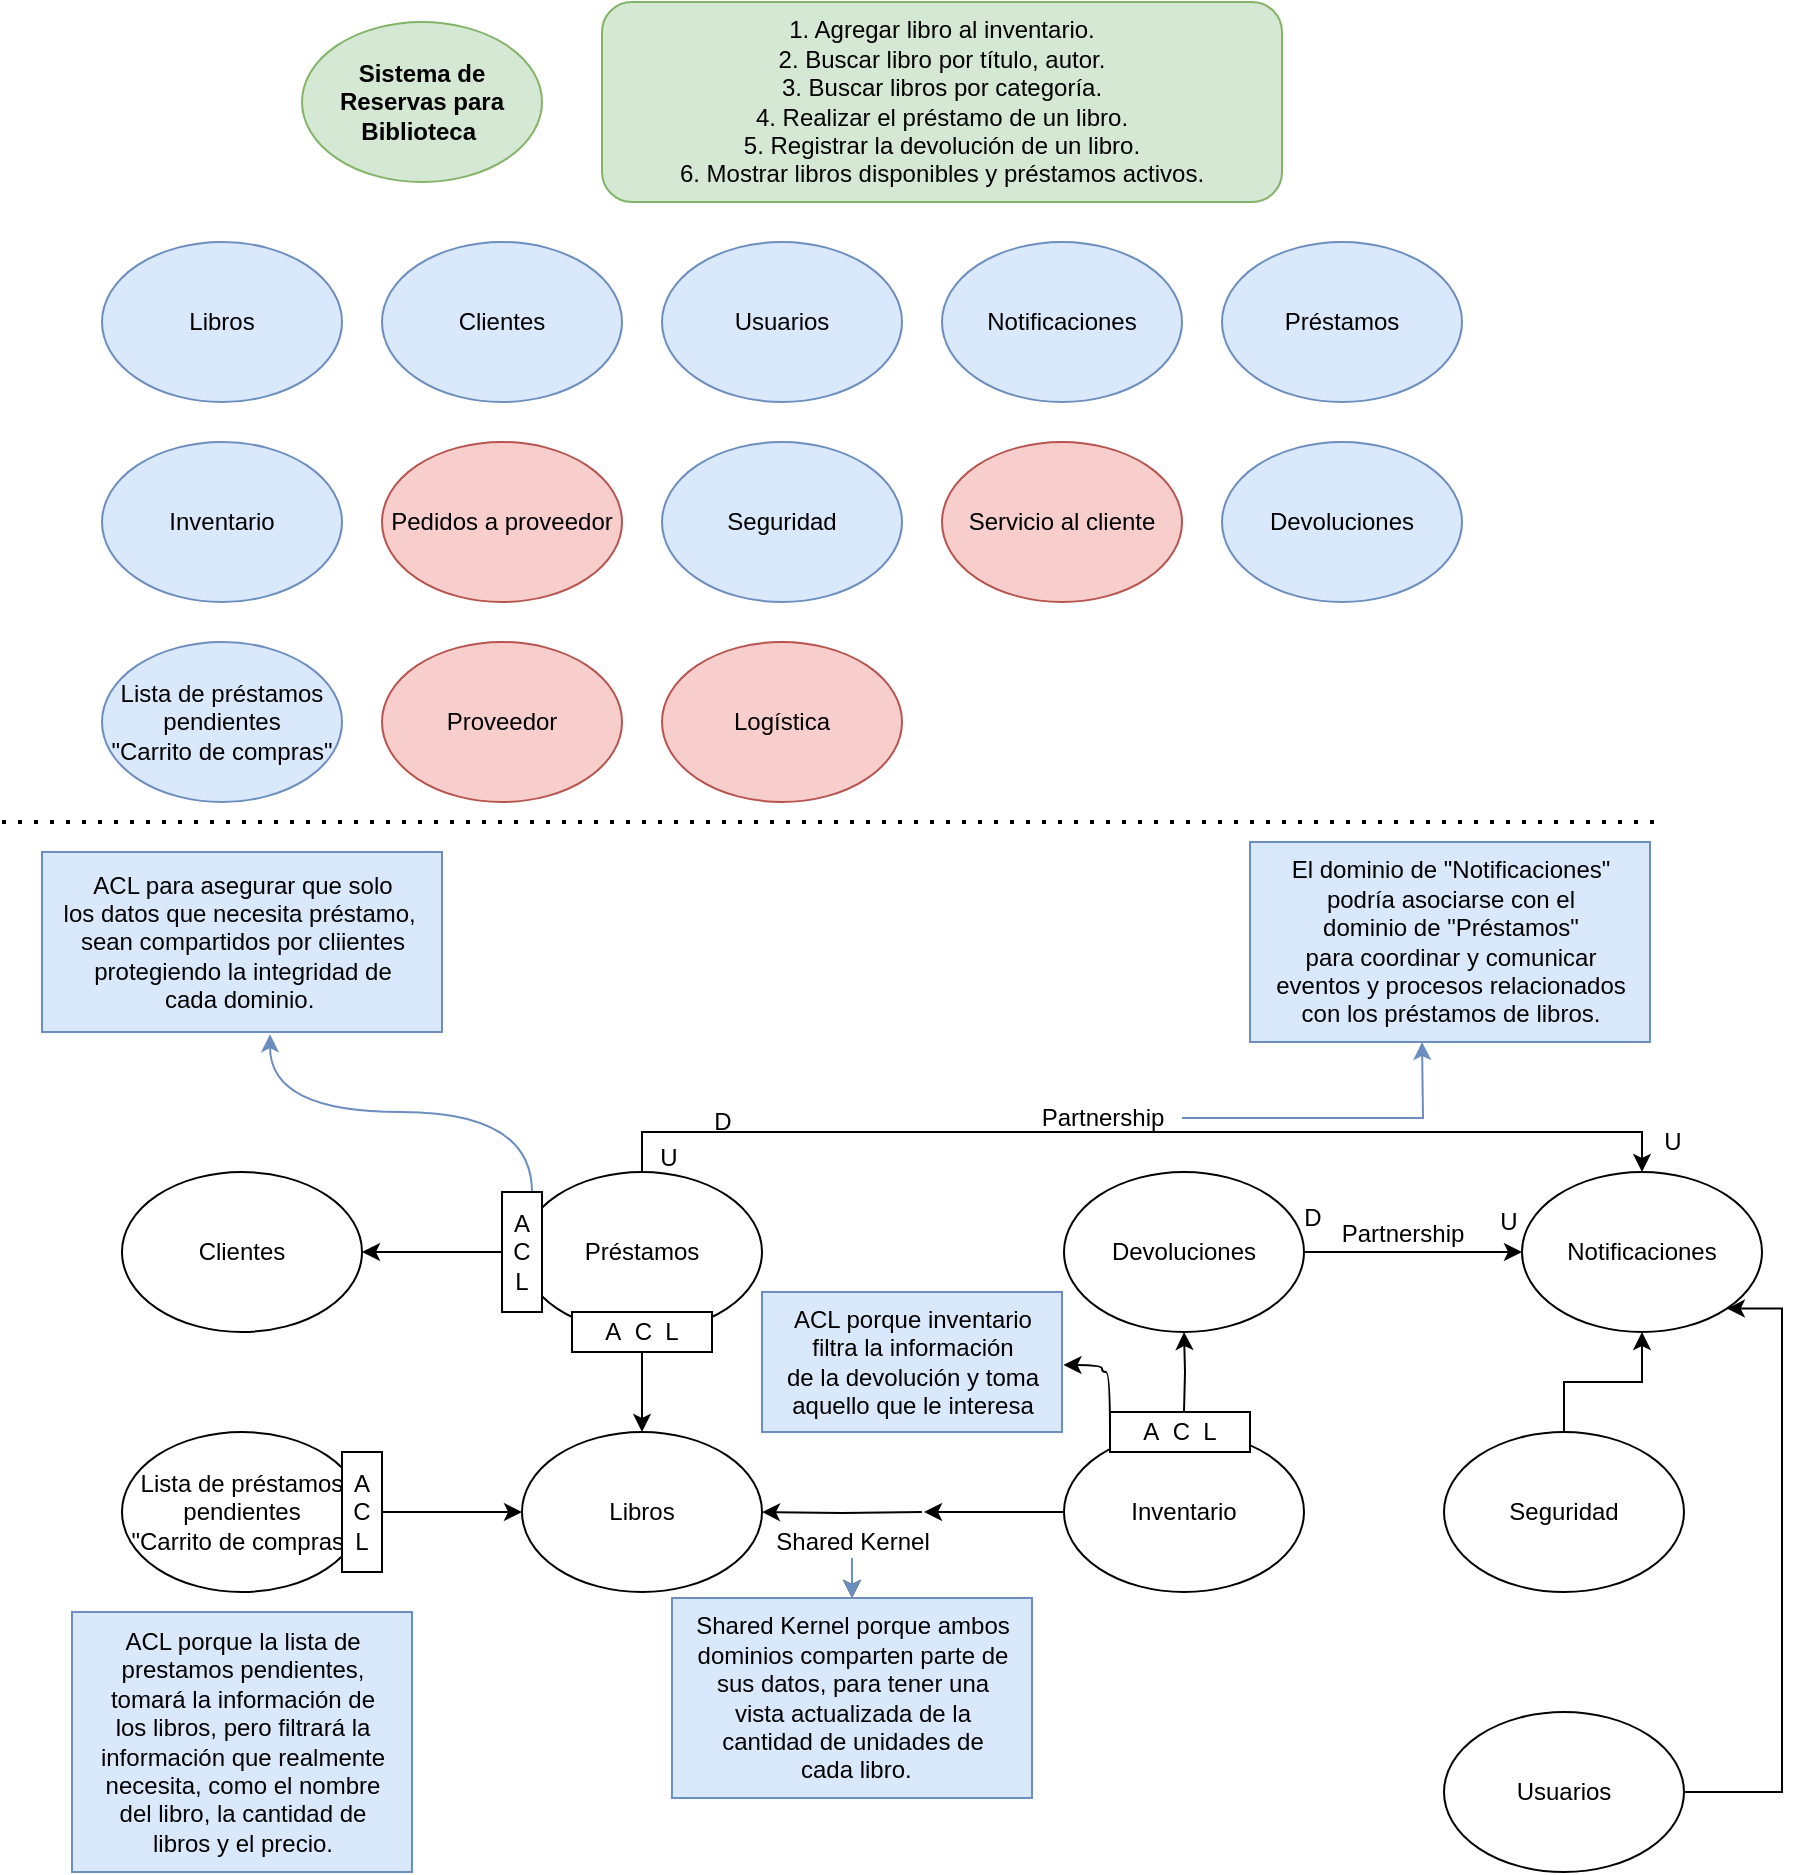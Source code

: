 <mxfile version="21.6.8" type="github" pages="2">
  <diagram name="Modelado estratégico" id="8NP3AdUZ_DkiwLjYIJoB">
    <mxGraphModel dx="1050" dy="534" grid="1" gridSize="10" guides="1" tooltips="1" connect="1" arrows="1" fold="1" page="1" pageScale="1" pageWidth="850" pageHeight="1100" math="0" shadow="0">
      <root>
        <mxCell id="0" />
        <mxCell id="1" parent="0" />
        <mxCell id="hWaTpJQsUfpoI2xFxVlj-1" value="&lt;b&gt;Sistema de Reservas para Biblioteca&amp;nbsp;&lt;/b&gt;" style="ellipse;whiteSpace=wrap;html=1;fillColor=#d5e8d4;strokeColor=#82b366;" parent="1" vertex="1">
          <mxGeometry x="160" y="20" width="120" height="80" as="geometry" />
        </mxCell>
        <mxCell id="hWaTpJQsUfpoI2xFxVlj-2" value="Libros" style="ellipse;whiteSpace=wrap;html=1;fillColor=#dae8fc;strokeColor=#6c8ebf;" parent="1" vertex="1">
          <mxGeometry x="60" y="130" width="120" height="80" as="geometry" />
        </mxCell>
        <mxCell id="hWaTpJQsUfpoI2xFxVlj-3" value="Clientes" style="ellipse;whiteSpace=wrap;html=1;fillColor=#dae8fc;strokeColor=#6c8ebf;" parent="1" vertex="1">
          <mxGeometry x="200" y="130" width="120" height="80" as="geometry" />
        </mxCell>
        <mxCell id="hWaTpJQsUfpoI2xFxVlj-4" value="Usuarios" style="ellipse;whiteSpace=wrap;html=1;fillColor=#dae8fc;strokeColor=#6c8ebf;" parent="1" vertex="1">
          <mxGeometry x="340" y="130" width="120" height="80" as="geometry" />
        </mxCell>
        <mxCell id="hWaTpJQsUfpoI2xFxVlj-5" value="Notificaciones" style="ellipse;whiteSpace=wrap;html=1;fillColor=#dae8fc;strokeColor=#6c8ebf;" parent="1" vertex="1">
          <mxGeometry x="480" y="130" width="120" height="80" as="geometry" />
        </mxCell>
        <mxCell id="hWaTpJQsUfpoI2xFxVlj-6" value="Préstamos" style="ellipse;whiteSpace=wrap;html=1;fillColor=#dae8fc;strokeColor=#6c8ebf;" parent="1" vertex="1">
          <mxGeometry x="620" y="130" width="120" height="80" as="geometry" />
        </mxCell>
        <mxCell id="hWaTpJQsUfpoI2xFxVlj-7" value="Inventario" style="ellipse;whiteSpace=wrap;html=1;fillColor=#dae8fc;strokeColor=#6c8ebf;" parent="1" vertex="1">
          <mxGeometry x="60" y="230" width="120" height="80" as="geometry" />
        </mxCell>
        <mxCell id="hWaTpJQsUfpoI2xFxVlj-8" value="Pedidos a proveedor" style="ellipse;whiteSpace=wrap;html=1;fillColor=#f8cecc;strokeColor=#b85450;" parent="1" vertex="1">
          <mxGeometry x="200" y="230" width="120" height="80" as="geometry" />
        </mxCell>
        <mxCell id="hWaTpJQsUfpoI2xFxVlj-9" value="Seguridad" style="ellipse;whiteSpace=wrap;html=1;fillColor=#dae8fc;strokeColor=#6c8ebf;" parent="1" vertex="1">
          <mxGeometry x="340" y="230" width="120" height="80" as="geometry" />
        </mxCell>
        <mxCell id="hWaTpJQsUfpoI2xFxVlj-11" value="1. Agregar libro al inventario.&lt;br&gt;2. Buscar libro por título, autor.&lt;br&gt;3. Buscar libros por categoría.&lt;br&gt;4. Realizar el préstamo de un libro.&lt;br&gt;5. Registrar la devolución de un libro.&lt;br&gt;6. Mostrar libros disponibles y préstamos activos." style="rounded=1;whiteSpace=wrap;html=1;fillColor=#d5e8d4;strokeColor=#82b366;" parent="1" vertex="1">
          <mxGeometry x="310" y="10" width="340" height="100" as="geometry" />
        </mxCell>
        <mxCell id="hWaTpJQsUfpoI2xFxVlj-12" value="Servicio al cliente" style="ellipse;whiteSpace=wrap;html=1;fillColor=#f8cecc;strokeColor=#b85450;" parent="1" vertex="1">
          <mxGeometry x="480" y="230" width="120" height="80" as="geometry" />
        </mxCell>
        <mxCell id="hWaTpJQsUfpoI2xFxVlj-13" value="" style="endArrow=none;dashed=1;html=1;dashPattern=1 3;strokeWidth=2;rounded=0;" parent="1" edge="1">
          <mxGeometry width="50" height="50" relative="1" as="geometry">
            <mxPoint x="10" y="420" as="sourcePoint" />
            <mxPoint x="840" y="420" as="targetPoint" />
            <Array as="points" />
          </mxGeometry>
        </mxCell>
        <mxCell id="hWaTpJQsUfpoI2xFxVlj-14" value="Libros" style="ellipse;whiteSpace=wrap;html=1;" parent="1" vertex="1">
          <mxGeometry x="270" y="725" width="120" height="80" as="geometry" />
        </mxCell>
        <mxCell id="hWaTpJQsUfpoI2xFxVlj-16" style="edgeStyle=orthogonalEdgeStyle;rounded=0;orthogonalLoop=1;jettySize=auto;html=1;entryX=1;entryY=0.5;entryDx=0;entryDy=0;" parent="1" target="hWaTpJQsUfpoI2xFxVlj-14" edge="1">
          <mxGeometry relative="1" as="geometry">
            <mxPoint x="470" y="765" as="sourcePoint" />
          </mxGeometry>
        </mxCell>
        <mxCell id="uPfxFNsf_GQujLF1gzZ6-29" style="edgeStyle=orthogonalEdgeStyle;rounded=0;orthogonalLoop=1;jettySize=auto;html=1;exitX=0.5;exitY=0;exitDx=0;exitDy=0;entryX=0.5;entryY=1;entryDx=0;entryDy=0;" parent="1" target="hWaTpJQsUfpoI2xFxVlj-33" edge="1">
          <mxGeometry relative="1" as="geometry">
            <mxPoint x="601" y="715" as="sourcePoint" />
          </mxGeometry>
        </mxCell>
        <mxCell id="hWaTpJQsUfpoI2xFxVlj-15" value="Inventario" style="ellipse;whiteSpace=wrap;html=1;" parent="1" vertex="1">
          <mxGeometry x="541" y="725" width="120" height="80" as="geometry" />
        </mxCell>
        <mxCell id="hWaTpJQsUfpoI2xFxVlj-17" value="Lista de préstamos pendientes&lt;br style=&quot;border-color: var(--border-color);&quot;&gt;&quot;Carrito de compras&quot;" style="ellipse;whiteSpace=wrap;html=1;fillColor=#dae8fc;strokeColor=#6c8ebf;" parent="1" vertex="1">
          <mxGeometry x="60" y="330" width="120" height="80" as="geometry" />
        </mxCell>
        <mxCell id="hWaTpJQsUfpoI2xFxVlj-19" style="edgeStyle=orthogonalEdgeStyle;rounded=0;orthogonalLoop=1;jettySize=auto;html=1;exitX=1;exitY=0.5;exitDx=0;exitDy=0;" parent="1" source="hWaTpJQsUfpoI2xFxVlj-18" target="hWaTpJQsUfpoI2xFxVlj-14" edge="1">
          <mxGeometry relative="1" as="geometry" />
        </mxCell>
        <mxCell id="hWaTpJQsUfpoI2xFxVlj-18" value="Lista de préstamos pendientes&lt;br&gt;&quot;Carrito de compras&quot;" style="ellipse;whiteSpace=wrap;html=1;" parent="1" vertex="1">
          <mxGeometry x="70" y="725" width="120" height="80" as="geometry" />
        </mxCell>
        <mxCell id="hWaTpJQsUfpoI2xFxVlj-21" style="edgeStyle=orthogonalEdgeStyle;rounded=0;orthogonalLoop=1;jettySize=auto;html=1;exitX=0.5;exitY=1;exitDx=0;exitDy=0;entryX=0.5;entryY=0;entryDx=0;entryDy=0;" parent="1" source="uPfxFNsf_GQujLF1gzZ6-24" target="hWaTpJQsUfpoI2xFxVlj-14" edge="1">
          <mxGeometry relative="1" as="geometry" />
        </mxCell>
        <mxCell id="hWaTpJQsUfpoI2xFxVlj-24" style="edgeStyle=orthogonalEdgeStyle;rounded=0;orthogonalLoop=1;jettySize=auto;html=1;exitX=0;exitY=0.5;exitDx=0;exitDy=0;entryX=1;entryY=0.5;entryDx=0;entryDy=0;" parent="1" source="uPfxFNsf_GQujLF1gzZ6-17" target="hWaTpJQsUfpoI2xFxVlj-23" edge="1">
          <mxGeometry relative="1" as="geometry">
            <mxPoint x="200" y="635" as="targetPoint" />
          </mxGeometry>
        </mxCell>
        <mxCell id="hWaTpJQsUfpoI2xFxVlj-48" style="edgeStyle=orthogonalEdgeStyle;rounded=0;orthogonalLoop=1;jettySize=auto;html=1;exitX=0.5;exitY=0;exitDx=0;exitDy=0;entryX=0.5;entryY=0;entryDx=0;entryDy=0;" parent="1" source="hWaTpJQsUfpoI2xFxVlj-20" target="hWaTpJQsUfpoI2xFxVlj-46" edge="1">
          <mxGeometry relative="1" as="geometry" />
        </mxCell>
        <mxCell id="hWaTpJQsUfpoI2xFxVlj-20" value="Préstamos" style="ellipse;whiteSpace=wrap;html=1;" parent="1" vertex="1">
          <mxGeometry x="270" y="595" width="120" height="80" as="geometry" />
        </mxCell>
        <mxCell id="hWaTpJQsUfpoI2xFxVlj-22" value="Proveedor" style="ellipse;whiteSpace=wrap;html=1;fillColor=#f8cecc;strokeColor=#b85450;" parent="1" vertex="1">
          <mxGeometry x="200" y="330" width="120" height="80" as="geometry" />
        </mxCell>
        <mxCell id="hWaTpJQsUfpoI2xFxVlj-23" value="Clientes" style="ellipse;whiteSpace=wrap;html=1;" parent="1" vertex="1">
          <mxGeometry x="70" y="595" width="120" height="80" as="geometry" />
        </mxCell>
        <mxCell id="hWaTpJQsUfpoI2xFxVlj-32" value="Devoluciones" style="ellipse;whiteSpace=wrap;html=1;fillColor=#dae8fc;strokeColor=#6c8ebf;" parent="1" vertex="1">
          <mxGeometry x="620" y="230" width="120" height="80" as="geometry" />
        </mxCell>
        <mxCell id="hWaTpJQsUfpoI2xFxVlj-47" style="edgeStyle=orthogonalEdgeStyle;rounded=0;orthogonalLoop=1;jettySize=auto;html=1;exitX=1;exitY=0.5;exitDx=0;exitDy=0;entryX=0;entryY=0.5;entryDx=0;entryDy=0;" parent="1" source="hWaTpJQsUfpoI2xFxVlj-33" target="hWaTpJQsUfpoI2xFxVlj-46" edge="1">
          <mxGeometry relative="1" as="geometry" />
        </mxCell>
        <mxCell id="hWaTpJQsUfpoI2xFxVlj-33" value="Devoluciones" style="ellipse;whiteSpace=wrap;html=1;" parent="1" vertex="1">
          <mxGeometry x="541" y="595" width="120" height="80" as="geometry" />
        </mxCell>
        <mxCell id="hWaTpJQsUfpoI2xFxVlj-46" value="Notificaciones" style="ellipse;whiteSpace=wrap;html=1;" parent="1" vertex="1">
          <mxGeometry x="770" y="595" width="120" height="80" as="geometry" />
        </mxCell>
        <mxCell id="hWaTpJQsUfpoI2xFxVlj-50" style="edgeStyle=orthogonalEdgeStyle;rounded=0;orthogonalLoop=1;jettySize=auto;html=1;exitX=0.5;exitY=0;exitDx=0;exitDy=0;entryX=0.5;entryY=1;entryDx=0;entryDy=0;" parent="1" source="hWaTpJQsUfpoI2xFxVlj-49" target="hWaTpJQsUfpoI2xFxVlj-46" edge="1">
          <mxGeometry relative="1" as="geometry" />
        </mxCell>
        <mxCell id="hWaTpJQsUfpoI2xFxVlj-49" value="Seguridad" style="ellipse;whiteSpace=wrap;html=1;" parent="1" vertex="1">
          <mxGeometry x="731" y="725" width="120" height="80" as="geometry" />
        </mxCell>
        <mxCell id="hWaTpJQsUfpoI2xFxVlj-53" style="edgeStyle=orthogonalEdgeStyle;rounded=0;orthogonalLoop=1;jettySize=auto;html=1;exitX=1;exitY=0.5;exitDx=0;exitDy=0;entryX=1;entryY=1;entryDx=0;entryDy=0;" parent="1" source="hWaTpJQsUfpoI2xFxVlj-51" target="hWaTpJQsUfpoI2xFxVlj-46" edge="1">
          <mxGeometry relative="1" as="geometry">
            <Array as="points">
              <mxPoint x="900" y="905" />
              <mxPoint x="900" y="663" />
            </Array>
          </mxGeometry>
        </mxCell>
        <mxCell id="hWaTpJQsUfpoI2xFxVlj-51" value="Usuarios" style="ellipse;whiteSpace=wrap;html=1;" parent="1" vertex="1">
          <mxGeometry x="731" y="865" width="120" height="80" as="geometry" />
        </mxCell>
        <mxCell id="uPfxFNsf_GQujLF1gzZ6-2" value="A&lt;br&gt;C&lt;br&gt;L" style="rounded=0;whiteSpace=wrap;html=1;" parent="1" vertex="1">
          <mxGeometry x="180" y="735" width="20" height="60" as="geometry" />
        </mxCell>
        <mxCell id="uPfxFNsf_GQujLF1gzZ6-4" value="ACL porque la lista de&lt;br&gt;prestamos pendientes, &lt;br&gt;tomará la información de &lt;br&gt;los libros, pero filtrará la &lt;br&gt;información que realmente &lt;br&gt;necesita, como el nombre&lt;br&gt;del libro, la cantidad de &lt;br&gt;libros y el precio." style="text;html=1;align=center;verticalAlign=middle;resizable=0;points=[];autosize=1;strokeColor=#6c8ebf;fillColor=#dae8fc;" parent="1" vertex="1">
          <mxGeometry x="45" y="815" width="170" height="130" as="geometry" />
        </mxCell>
        <mxCell id="uPfxFNsf_GQujLF1gzZ6-5" value="Logística" style="ellipse;whiteSpace=wrap;html=1;fillColor=#f8cecc;strokeColor=#b85450;" parent="1" vertex="1">
          <mxGeometry x="340" y="330" width="120" height="80" as="geometry" />
        </mxCell>
        <mxCell id="uPfxFNsf_GQujLF1gzZ6-16" style="edgeStyle=orthogonalEdgeStyle;rounded=0;orthogonalLoop=1;jettySize=auto;html=1;exitX=0.75;exitY=0;exitDx=0;exitDy=0;entryX=0.57;entryY=1.012;entryDx=0;entryDy=0;entryPerimeter=0;curved=1;fillColor=#dae8fc;strokeColor=#6c8ebf;" parent="1" source="uPfxFNsf_GQujLF1gzZ6-17" target="uPfxFNsf_GQujLF1gzZ6-14" edge="1">
          <mxGeometry relative="1" as="geometry">
            <mxPoint x="190" y="605" as="sourcePoint" />
          </mxGeometry>
        </mxCell>
        <mxCell id="uPfxFNsf_GQujLF1gzZ6-14" value="ACL para asegurar que solo&lt;br&gt;los datos que necesita préstamo,&amp;nbsp;&lt;br&gt;sean compartidos por cliientes&lt;br&gt;protegiendo la integridad de&lt;br&gt;cada dominio.&amp;nbsp;" style="text;html=1;align=center;verticalAlign=middle;resizable=0;points=[];autosize=1;strokeColor=#6c8ebf;fillColor=#dae8fc;" parent="1" vertex="1">
          <mxGeometry x="30" y="435" width="200" height="90" as="geometry" />
        </mxCell>
        <mxCell id="uPfxFNsf_GQujLF1gzZ6-18" value="" style="edgeStyle=orthogonalEdgeStyle;rounded=0;orthogonalLoop=1;jettySize=auto;html=1;exitX=0;exitY=0.5;exitDx=0;exitDy=0;entryX=1;entryY=0.5;entryDx=0;entryDy=0;" parent="1" source="hWaTpJQsUfpoI2xFxVlj-20" target="uPfxFNsf_GQujLF1gzZ6-17" edge="1">
          <mxGeometry relative="1" as="geometry">
            <mxPoint x="270" y="635" as="sourcePoint" />
            <mxPoint x="190" y="635" as="targetPoint" />
          </mxGeometry>
        </mxCell>
        <mxCell id="uPfxFNsf_GQujLF1gzZ6-17" value="A&lt;br&gt;C&lt;br&gt;L" style="rounded=0;whiteSpace=wrap;html=1;" parent="1" vertex="1">
          <mxGeometry x="260" y="605" width="20" height="60" as="geometry" />
        </mxCell>
        <mxCell id="uPfxFNsf_GQujLF1gzZ6-20" value="" style="edgeStyle=orthogonalEdgeStyle;rounded=0;orthogonalLoop=1;jettySize=auto;html=1;exitX=0;exitY=0.5;exitDx=0;exitDy=0;entryX=1;entryY=0.5;entryDx=0;entryDy=0;" parent="1" source="hWaTpJQsUfpoI2xFxVlj-15" edge="1">
          <mxGeometry relative="1" as="geometry">
            <mxPoint x="471" y="765" as="sourcePoint" />
            <mxPoint x="471" y="765" as="targetPoint" />
          </mxGeometry>
        </mxCell>
        <mxCell id="uPfxFNsf_GQujLF1gzZ6-23" value="" style="edgeStyle=orthogonalEdgeStyle;rounded=0;orthogonalLoop=1;jettySize=auto;html=1;" parent="1" source="uPfxFNsf_GQujLF1gzZ6-21" target="uPfxFNsf_GQujLF1gzZ6-22" edge="1">
          <mxGeometry relative="1" as="geometry" />
        </mxCell>
        <mxCell id="uPfxFNsf_GQujLF1gzZ6-41" value="" style="edgeStyle=orthogonalEdgeStyle;rounded=0;orthogonalLoop=1;jettySize=auto;html=1;fillColor=#dae8fc;strokeColor=#6c8ebf;" parent="1" source="uPfxFNsf_GQujLF1gzZ6-21" target="uPfxFNsf_GQujLF1gzZ6-22" edge="1">
          <mxGeometry relative="1" as="geometry" />
        </mxCell>
        <mxCell id="uPfxFNsf_GQujLF1gzZ6-21" value="Shared Kernel" style="text;html=1;align=center;verticalAlign=middle;resizable=0;points=[];autosize=1;strokeColor=none;fillColor=none;" parent="1" vertex="1">
          <mxGeometry x="385" y="765" width="100" height="30" as="geometry" />
        </mxCell>
        <mxCell id="uPfxFNsf_GQujLF1gzZ6-22" value="Shared Kernel porque ambos &lt;br&gt;dominios comparten parte de&lt;br&gt;sus datos, para tener una&lt;br&gt;vista actualizada de la&lt;br&gt;cantidad de unidades de&lt;br&gt;&amp;nbsp;cada libro." style="text;html=1;align=center;verticalAlign=middle;resizable=0;points=[];autosize=1;strokeColor=#6c8ebf;fillColor=#dae8fc;" parent="1" vertex="1">
          <mxGeometry x="345" y="808" width="180" height="100" as="geometry" />
        </mxCell>
        <mxCell id="uPfxFNsf_GQujLF1gzZ6-24" value="A&amp;nbsp; C&amp;nbsp; L" style="rounded=0;whiteSpace=wrap;html=1;" parent="1" vertex="1">
          <mxGeometry x="295" y="665" width="70" height="20" as="geometry" />
        </mxCell>
        <mxCell id="uPfxFNsf_GQujLF1gzZ6-25" value="U" style="text;html=1;align=center;verticalAlign=middle;resizable=0;points=[];autosize=1;strokeColor=none;fillColor=none;" parent="1" vertex="1">
          <mxGeometry x="328" y="573" width="30" height="30" as="geometry" />
        </mxCell>
        <mxCell id="uPfxFNsf_GQujLF1gzZ6-31" value="" style="edgeStyle=orthogonalEdgeStyle;rounded=0;orthogonalLoop=1;jettySize=auto;html=1;exitX=0.5;exitY=0;exitDx=0;exitDy=0;entryX=0.5;entryY=1;entryDx=0;entryDy=0;" parent="1" source="hWaTpJQsUfpoI2xFxVlj-15" target="uPfxFNsf_GQujLF1gzZ6-30" edge="1">
          <mxGeometry relative="1" as="geometry">
            <mxPoint x="540" y="725" as="sourcePoint" />
            <mxPoint x="540" y="675" as="targetPoint" />
          </mxGeometry>
        </mxCell>
        <mxCell id="uPfxFNsf_GQujLF1gzZ6-38" style="edgeStyle=orthogonalEdgeStyle;rounded=0;orthogonalLoop=1;jettySize=auto;html=1;exitX=0;exitY=0.5;exitDx=0;exitDy=0;entryX=1.005;entryY=0.521;entryDx=0;entryDy=0;entryPerimeter=0;curved=1;" parent="1" source="uPfxFNsf_GQujLF1gzZ6-30" target="uPfxFNsf_GQujLF1gzZ6-32" edge="1">
          <mxGeometry relative="1" as="geometry">
            <Array as="points">
              <mxPoint x="564" y="695" />
              <mxPoint x="560" y="695" />
              <mxPoint x="560" y="691" />
            </Array>
          </mxGeometry>
        </mxCell>
        <mxCell id="uPfxFNsf_GQujLF1gzZ6-30" value="A&amp;nbsp; C&amp;nbsp; L" style="rounded=0;whiteSpace=wrap;html=1;" parent="1" vertex="1">
          <mxGeometry x="564" y="715" width="70" height="20" as="geometry" />
        </mxCell>
        <mxCell id="uPfxFNsf_GQujLF1gzZ6-32" value="ACL porque inventario&lt;br&gt;filtra la información&lt;br&gt;de la devolución y toma&lt;br&gt;aquello que le interesa" style="text;html=1;align=center;verticalAlign=middle;resizable=0;points=[];autosize=1;strokeColor=#6c8ebf;fillColor=#dae8fc;" parent="1" vertex="1">
          <mxGeometry x="390" y="655" width="150" height="70" as="geometry" />
        </mxCell>
        <mxCell id="uPfxFNsf_GQujLF1gzZ6-46" value="" style="edgeStyle=orthogonalEdgeStyle;rounded=0;orthogonalLoop=1;jettySize=auto;html=1;fillColor=#dae8fc;strokeColor=#6c8ebf;" parent="1" source="uPfxFNsf_GQujLF1gzZ6-42" edge="1">
          <mxGeometry relative="1" as="geometry">
            <mxPoint x="720" y="530" as="targetPoint" />
          </mxGeometry>
        </mxCell>
        <mxCell id="uPfxFNsf_GQujLF1gzZ6-42" value="Partnership" style="text;html=1;align=center;verticalAlign=middle;resizable=0;points=[];autosize=1;strokeColor=none;fillColor=none;" parent="1" vertex="1">
          <mxGeometry x="520" y="553" width="80" height="30" as="geometry" />
        </mxCell>
        <mxCell id="uPfxFNsf_GQujLF1gzZ6-44" value=" El dominio de &quot;Notificaciones&quot; &lt;br&gt;podría asociarse con el &lt;br&gt;dominio de &quot;Préstamos&quot; &lt;br&gt;para coordinar y comunicar &lt;br&gt;eventos y procesos relacionados &lt;br&gt;con los préstamos de libros." style="text;html=1;align=center;verticalAlign=middle;resizable=0;points=[];autosize=1;strokeColor=#6c8ebf;fillColor=#dae8fc;" parent="1" vertex="1">
          <mxGeometry x="634" y="430" width="200" height="100" as="geometry" />
        </mxCell>
        <mxCell id="uPfxFNsf_GQujLF1gzZ6-47" value="U" style="text;html=1;align=center;verticalAlign=middle;resizable=0;points=[];autosize=1;strokeColor=none;fillColor=none;" parent="1" vertex="1">
          <mxGeometry x="830" y="565" width="30" height="30" as="geometry" />
        </mxCell>
        <mxCell id="uPfxFNsf_GQujLF1gzZ6-48" value="D" style="text;html=1;align=center;verticalAlign=middle;resizable=0;points=[];autosize=1;strokeColor=none;fillColor=none;" parent="1" vertex="1">
          <mxGeometry x="355" y="555" width="30" height="30" as="geometry" />
        </mxCell>
        <mxCell id="uPfxFNsf_GQujLF1gzZ6-49" value="Partnership" style="text;html=1;align=center;verticalAlign=middle;resizable=0;points=[];autosize=1;strokeColor=none;fillColor=none;" parent="1" vertex="1">
          <mxGeometry x="670" y="611" width="80" height="30" as="geometry" />
        </mxCell>
        <mxCell id="uPfxFNsf_GQujLF1gzZ6-51" value="D" style="text;html=1;align=center;verticalAlign=middle;resizable=0;points=[];autosize=1;strokeColor=none;fillColor=none;" parent="1" vertex="1">
          <mxGeometry x="650" y="603" width="30" height="30" as="geometry" />
        </mxCell>
        <mxCell id="uPfxFNsf_GQujLF1gzZ6-52" value="U" style="text;html=1;align=center;verticalAlign=middle;resizable=0;points=[];autosize=1;strokeColor=none;fillColor=none;" parent="1" vertex="1">
          <mxGeometry x="748" y="605" width="30" height="30" as="geometry" />
        </mxCell>
      </root>
    </mxGraphModel>
  </diagram>
  <diagram id="FAtBKiGZbhK6aIaw_v2O" name="Contexto Clientes (Modelo dominio Clientes)">
    <mxGraphModel dx="1050" dy="534" grid="1" gridSize="10" guides="1" tooltips="1" connect="1" arrows="1" fold="1" page="1" pageScale="1" pageWidth="850" pageHeight="1100" math="0" shadow="0">
      <root>
        <mxCell id="0" />
        <mxCell id="1" parent="0" />
        <mxCell id="G7mjcNuskj6wblFJKC_o-1" value="Cliente" style="rounded=0;whiteSpace=wrap;html=1;" vertex="1" parent="1">
          <mxGeometry x="460" y="250" width="120" height="60" as="geometry" />
        </mxCell>
        <mxCell id="G7mjcNuskj6wblFJKC_o-2" value="TipoIdentificacion" style="rounded=0;whiteSpace=wrap;html=1;" vertex="1" parent="1">
          <mxGeometry x="460" y="80" width="120" height="60" as="geometry" />
        </mxCell>
        <mxCell id="G7mjcNuskj6wblFJKC_o-4" value="" style="endArrow=none;html=1;rounded=0;entryX=0.5;entryY=1;entryDx=0;entryDy=0;exitX=0.5;exitY=0;exitDx=0;exitDy=0;" edge="1" parent="1" source="G7mjcNuskj6wblFJKC_o-1" target="G7mjcNuskj6wblFJKC_o-2">
          <mxGeometry width="50" height="50" relative="1" as="geometry">
            <mxPoint x="400" y="300" as="sourcePoint" />
            <mxPoint x="450" y="250" as="targetPoint" />
          </mxGeometry>
        </mxCell>
        <mxCell id="G7mjcNuskj6wblFJKC_o-5" value="Tiene" style="text;html=1;align=center;verticalAlign=middle;resizable=0;points=[];autosize=1;strokeColor=none;fillColor=none;" vertex="1" parent="1">
          <mxGeometry x="520" y="200" width="50" height="30" as="geometry" />
        </mxCell>
        <mxCell id="G7mjcNuskj6wblFJKC_o-6" value="1" style="text;html=1;align=center;verticalAlign=middle;resizable=0;points=[];autosize=1;strokeColor=none;fillColor=none;" vertex="1" parent="1">
          <mxGeometry x="525" y="138" width="30" height="30" as="geometry" />
        </mxCell>
        <mxCell id="G7mjcNuskj6wblFJKC_o-7" value="Está" style="text;html=1;align=center;verticalAlign=middle;resizable=0;points=[];autosize=1;strokeColor=none;fillColor=none;" vertex="1" parent="1">
          <mxGeometry x="472" y="197" width="50" height="30" as="geometry" />
        </mxCell>
        <mxCell id="G7mjcNuskj6wblFJKC_o-8" value="" style="endArrow=classic;html=1;rounded=0;" edge="1" parent="1">
          <mxGeometry width="50" height="50" relative="1" as="geometry">
            <mxPoint x="539.5" y="200" as="sourcePoint" />
            <mxPoint x="539.5" y="170" as="targetPoint" />
          </mxGeometry>
        </mxCell>
        <mxCell id="G7mjcNuskj6wblFJKC_o-10" value="0...*" style="text;html=1;align=center;verticalAlign=middle;resizable=0;points=[];autosize=1;strokeColor=none;fillColor=none;" vertex="1" parent="1">
          <mxGeometry x="482" y="224" width="40" height="30" as="geometry" />
        </mxCell>
        <mxCell id="G7mjcNuskj6wblFJKC_o-12" value="" style="endArrow=classic;html=1;rounded=0;" edge="1" parent="1">
          <mxGeometry width="50" height="50" relative="1" as="geometry">
            <mxPoint x="498" y="169" as="sourcePoint" />
            <mxPoint x="498" y="199" as="targetPoint" />
          </mxGeometry>
        </mxCell>
      </root>
    </mxGraphModel>
  </diagram>
</mxfile>
